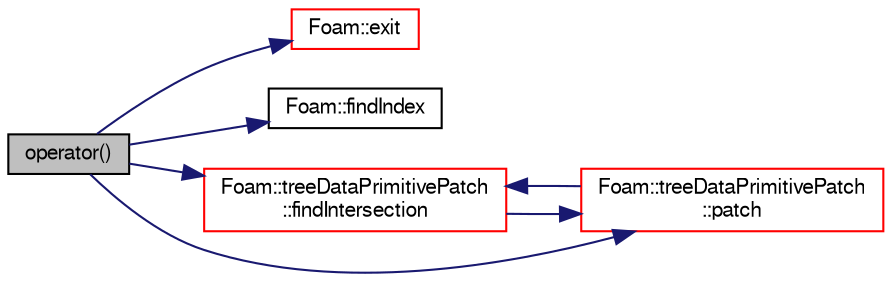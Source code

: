 digraph "operator()"
{
  bgcolor="transparent";
  edge [fontname="FreeSans",fontsize="10",labelfontname="FreeSans",labelfontsize="10"];
  node [fontname="FreeSans",fontsize="10",shape=record];
  rankdir="LR";
  Node6 [label="operator()",height=0.2,width=0.4,color="black", fillcolor="grey75", style="filled", fontcolor="black"];
  Node6 -> Node7 [color="midnightblue",fontsize="10",style="solid",fontname="FreeSans"];
  Node7 [label="Foam::exit",height=0.2,width=0.4,color="red",URL="$a21124.html#a06ca7250d8e89caf05243ec094843642"];
  Node6 -> Node54 [color="midnightblue",fontsize="10",style="solid",fontname="FreeSans"];
  Node54 [label="Foam::findIndex",height=0.2,width=0.4,color="black",URL="$a21124.html#ac16695f83f370df159eed19f92d095fb",tooltip="Find first occurence of given element and return index,. "];
  Node6 -> Node55 [color="midnightblue",fontsize="10",style="solid",fontname="FreeSans"];
  Node55 [label="Foam::treeDataPrimitivePatch\l::findIntersection",height=0.2,width=0.4,color="red",URL="$a25066.html#a210153d7c41d79965657a6f10acedba1",tooltip="Helper: find intersection of line with shapes. "];
  Node55 -> Node59 [color="midnightblue",fontsize="10",style="solid",fontname="FreeSans"];
  Node59 [label="Foam::treeDataPrimitivePatch\l::patch",height=0.2,width=0.4,color="red",URL="$a25066.html#a445b445c8434f2f6289951d9e44bd631",tooltip="Return access to the underlying patch. "];
  Node59 -> Node55 [color="midnightblue",fontsize="10",style="solid",fontname="FreeSans"];
  Node6 -> Node59 [color="midnightblue",fontsize="10",style="solid",fontname="FreeSans"];
}

